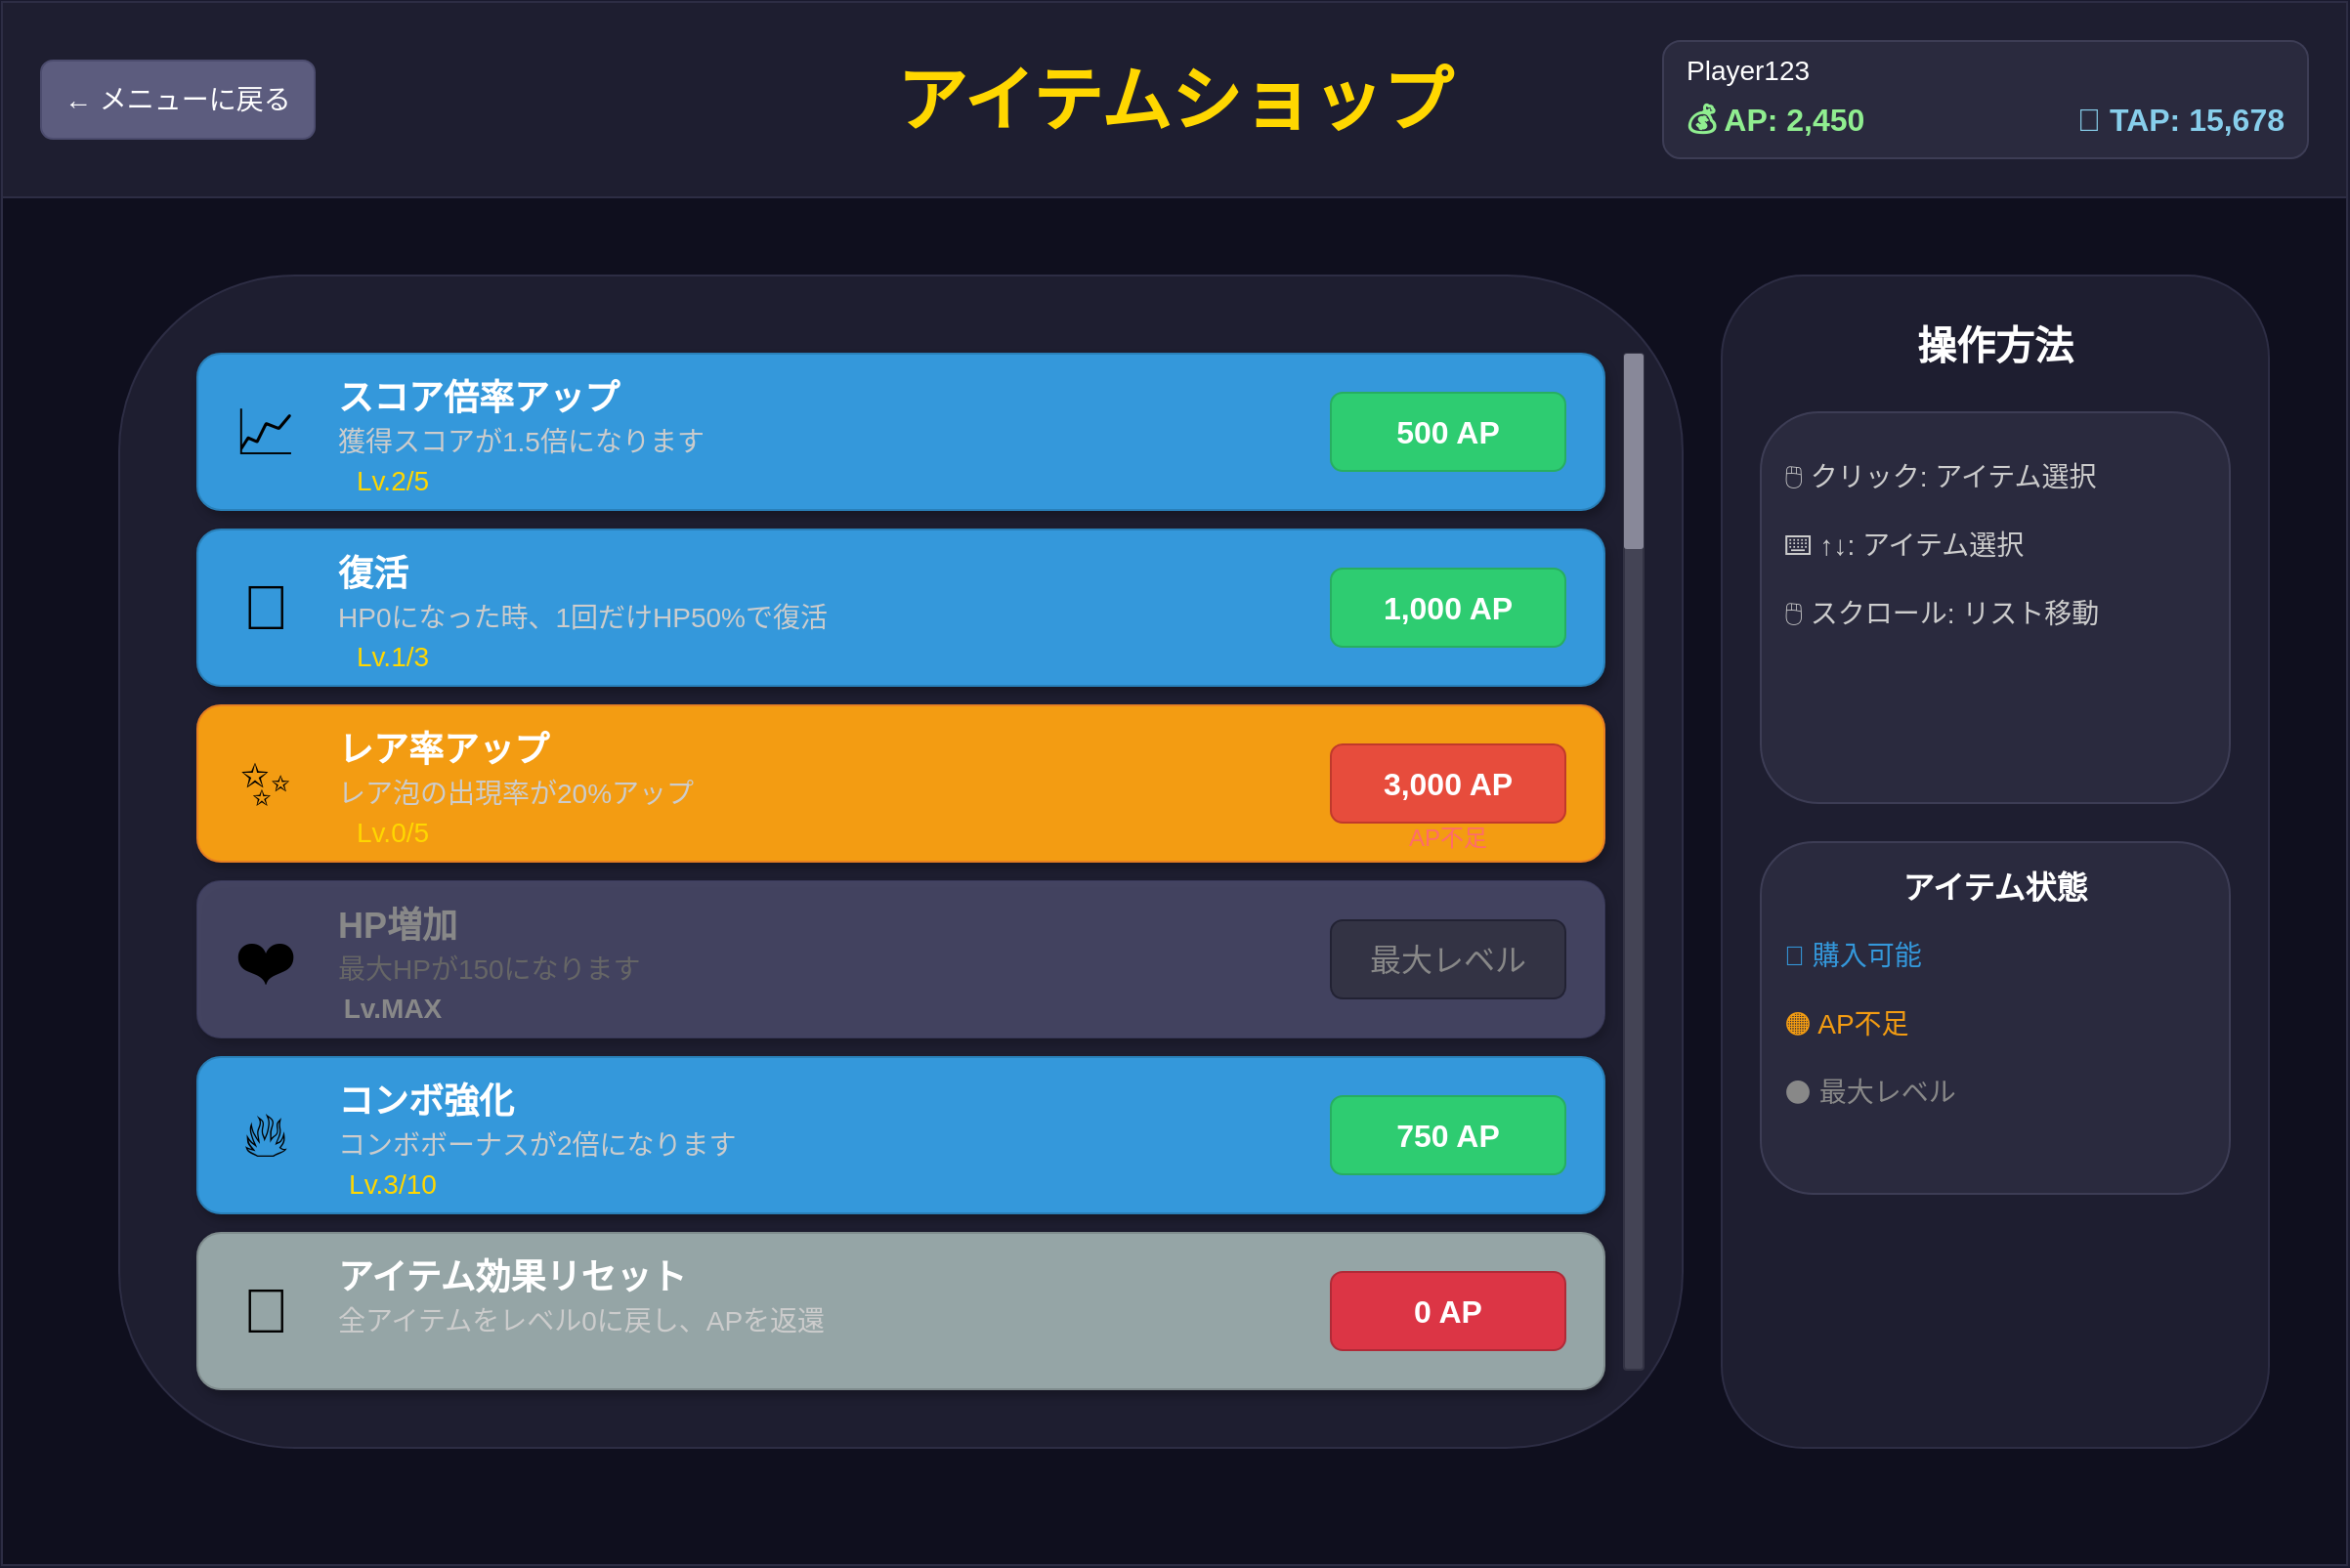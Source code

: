 <mxfile>
    <diagram id="shop-page-layout" name="ShopPage">
        <mxGraphModel dx="1254" dy="1169" grid="1" gridSize="10" guides="1" tooltips="1" connect="1" arrows="1" fold="1" page="1" pageScale="1" pageWidth="1200" pageHeight="800" background="#1a1a2e" math="0" shadow="0">
            <root>
                <mxCell id="0"/>
                <mxCell id="1" parent="0"/>
                <!-- 背景コンテナ -->
                <mxCell id="bg-container" value="" style="rounded=0;whiteSpace=wrap;html=1;fillColor=#0f0f1e;strokeColor=#2d2d44;" parent="1" vertex="1">
                    <mxGeometry x="0" y="0" width="1200" height="800" as="geometry"/>
                </mxCell>
                <!-- ヘッダー -->
                <mxCell id="header-bg" value="" style="rounded=0;whiteSpace=wrap;html=1;fillColor=#1e1e30;strokeColor=#2d2d44;" parent="1" vertex="1">
                    <mxGeometry x="0" y="0" width="1200" height="100" as="geometry"/>
                </mxCell>
                <mxCell id="page-title" value="アイテムショップ" style="text;html=1;strokeColor=none;fillColor=none;align=center;verticalAlign=middle;whiteSpace=wrap;rounded=0;fontSize=36;fontColor=#ffd700;fontStyle=1;" parent="1" vertex="1">
                    <mxGeometry x="450" y="30" width="300" height="40" as="geometry"/>
                </mxCell>
                <mxCell id="back-btn" value="← メニューに戻る" style="rounded=1;whiteSpace=wrap;html=1;fillColor=#5c5c7e;strokeColor=#4c4c6e;fontSize=14;fontColor=#ffffff;" parent="1" vertex="1">
                    <mxGeometry x="20" y="30" width="140" height="40" as="geometry"/>
                </mxCell>
                <!-- ユーザー情報 -->
                <mxCell id="user-info-container" value="" style="rounded=1;whiteSpace=wrap;html=1;fillColor=#2a2a3e;strokeColor=#3d3d55;" parent="1" vertex="1">
                    <mxGeometry x="850" y="20" width="330" height="60" as="geometry"/>
                </mxCell>
                <mxCell id="user-name" value="Player123" style="text;html=1;strokeColor=none;fillColor=none;align=left;verticalAlign=middle;whiteSpace=wrap;rounded=0;fontSize=14;fontColor=#ffffff;" parent="1" vertex="1">
                    <mxGeometry x="860" y="25" width="150" height="20" as="geometry"/>
                </mxCell>
                <mxCell id="ap-display" value="💰 AP: 2,450" style="text;html=1;strokeColor=none;fillColor=none;align=left;verticalAlign=middle;whiteSpace=wrap;rounded=0;fontSize=16;fontColor=#90ee90;fontStyle=1;" parent="1" vertex="1">
                    <mxGeometry x="860" y="50" width="150" height="20" as="geometry"/>
                </mxCell>
                <mxCell id="tap-display" value="💎 TAP: 15,678" style="text;html=1;strokeColor=none;fillColor=none;align=right;verticalAlign=middle;whiteSpace=wrap;rounded=0;fontSize=16;fontColor=#87ceeb;fontStyle=1;" parent="1" vertex="1">
                    <mxGeometry x="1020" y="50" width="150" height="20" as="geometry"/>
                </mxCell>
                <!-- メインコンテナ -->
                <mxCell id="main-container" value="" style="rounded=0;whiteSpace=wrap;html=1;fillColor=none;strokeColor=none;" parent="1" vertex="1">
                    <mxGeometry x="40" y="120" width="1120" height="640" as="geometry"/>
                </mxCell>
                <!-- アイテムリストエリア -->
                <mxCell id="items-scroll-area" value="" style="rounded=1;whiteSpace=wrap;html=1;fillColor=#1e1e30;strokeColor=#2d2d44;" parent="1" vertex="1">
                    <mxGeometry x="60" y="140" width="800" height="600" as="geometry"/>
                </mxCell>
                <mxCell id="items-container" value="" style="rounded=0;whiteSpace=wrap;html=1;fillColor=none;strokeColor=none;" parent="1" vertex="1">
                    <mxGeometry x="80" y="160" width="760" height="560" as="geometry"/>
                </mxCell>
                <!-- アイテムカード1：スコア倍率アップ -->
                <mxCell id="item-1" value="" style="rounded=1;whiteSpace=wrap;html=1;fillColor=#3498db;strokeColor=#2980b9;shadow=1;" parent="1" vertex="1">
                    <mxGeometry x="100" y="180" width="720" height="80" as="geometry"/>
                </mxCell>
                <mxCell id="item-1-icon" value="📈" style="text;html=1;strokeColor=none;fillColor=none;align=center;verticalAlign=middle;whiteSpace=wrap;rounded=0;fontSize=32;" parent="1" vertex="1">
                    <mxGeometry x="110" y="195" width="50" height="50" as="geometry"/>
                </mxCell>
                <mxCell id="item-1-name" value="スコア倍率アップ" style="text;html=1;strokeColor=none;fillColor=none;align=left;verticalAlign=middle;whiteSpace=wrap;rounded=0;fontSize=18;fontColor=#ffffff;fontStyle=1;" parent="1" vertex="1">
                    <mxGeometry x="170" y="190" width="200" height="25" as="geometry"/>
                </mxCell>
                <mxCell id="item-1-desc" value="獲得スコアが1.5倍になります" style="text;html=1;strokeColor=none;fillColor=none;align=left;verticalAlign=middle;whiteSpace=wrap;rounded=0;fontSize=14;fontColor=#cccccc;" parent="1" vertex="1">
                    <mxGeometry x="170" y="215" width="300" height="20" as="geometry"/>
                </mxCell>
                <mxCell id="item-1-level" value="Lv.2/5" style="text;html=1;strokeColor=none;fillColor=none;align=center;verticalAlign=middle;whiteSpace=wrap;rounded=0;fontSize=14;fontColor=#ffd700;" parent="1" vertex="1">
                    <mxGeometry x="170" y="235" width="60" height="20" as="geometry"/>
                </mxCell>
                <mxCell id="item-1-cost" value="500 AP" style="rounded=1;whiteSpace=wrap;html=1;fillColor=#2ecc71;strokeColor=#27ae60;fontSize=16;fontColor=#ffffff;fontStyle=1;" parent="1" vertex="1">
                    <mxGeometry x="680" y="200" width="120" height="40" as="geometry"/>
                </mxCell>
                <!-- アイテムカード2：復活 -->
                <mxCell id="item-2" value="" style="rounded=1;whiteSpace=wrap;html=1;fillColor=#3498db;strokeColor=#2980b9;shadow=1;" parent="1" vertex="1">
                    <mxGeometry x="100" y="270" width="720" height="80" as="geometry"/>
                </mxCell>
                <mxCell id="item-2-icon" value="💖" style="text;html=1;strokeColor=none;fillColor=none;align=center;verticalAlign=middle;whiteSpace=wrap;rounded=0;fontSize=32;" parent="1" vertex="1">
                    <mxGeometry x="110" y="285" width="50" height="50" as="geometry"/>
                </mxCell>
                <mxCell id="item-2-name" value="復活" style="text;html=1;strokeColor=none;fillColor=none;align=left;verticalAlign=middle;whiteSpace=wrap;rounded=0;fontSize=18;fontColor=#ffffff;fontStyle=1;" parent="1" vertex="1">
                    <mxGeometry x="170" y="280" width="200" height="25" as="geometry"/>
                </mxCell>
                <mxCell id="item-2-desc" value="HP0になった時、1回だけHP50%で復活" style="text;html=1;strokeColor=none;fillColor=none;align=left;verticalAlign=middle;whiteSpace=wrap;rounded=0;fontSize=14;fontColor=#cccccc;" parent="1" vertex="1">
                    <mxGeometry x="170" y="305" width="300" height="20" as="geometry"/>
                </mxCell>
                <mxCell id="item-2-level" value="Lv.1/3" style="text;html=1;strokeColor=none;fillColor=none;align=center;verticalAlign=middle;whiteSpace=wrap;rounded=0;fontSize=14;fontColor=#ffd700;" parent="1" vertex="1">
                    <mxGeometry x="170" y="325" width="60" height="20" as="geometry"/>
                </mxCell>
                <mxCell id="item-2-cost" value="1,000 AP" style="rounded=1;whiteSpace=wrap;html=1;fillColor=#2ecc71;strokeColor=#27ae60;fontSize=16;fontColor=#ffffff;fontStyle=1;" parent="1" vertex="1">
                    <mxGeometry x="680" y="290" width="120" height="40" as="geometry"/>
                </mxCell>
                <!-- アイテムカード3：レア率アップ -->
                <mxCell id="item-3" value="" style="rounded=1;whiteSpace=wrap;html=1;fillColor=#f39c12;strokeColor=#e67e22;shadow=1;" parent="1" vertex="1">
                    <mxGeometry x="100" y="360" width="720" height="80" as="geometry"/>
                </mxCell>
                <mxCell id="item-3-icon" value="✨" style="text;html=1;strokeColor=none;fillColor=none;align=center;verticalAlign=middle;whiteSpace=wrap;rounded=0;fontSize=32;" parent="1" vertex="1">
                    <mxGeometry x="110" y="375" width="50" height="50" as="geometry"/>
                </mxCell>
                <mxCell id="item-3-name" value="レア率アップ" style="text;html=1;strokeColor=none;fillColor=none;align=left;verticalAlign=middle;whiteSpace=wrap;rounded=0;fontSize=18;fontColor=#ffffff;fontStyle=1;" parent="1" vertex="1">
                    <mxGeometry x="170" y="370" width="200" height="25" as="geometry"/>
                </mxCell>
                <mxCell id="item-3-desc" value="レア泡の出現率が20%アップ" style="text;html=1;strokeColor=none;fillColor=none;align=left;verticalAlign=middle;whiteSpace=wrap;rounded=0;fontSize=14;fontColor=#cccccc;" parent="1" vertex="1">
                    <mxGeometry x="170" y="395" width="300" height="20" as="geometry"/>
                </mxCell>
                <mxCell id="item-3-level" value="Lv.0/5" style="text;html=1;strokeColor=none;fillColor=none;align=center;verticalAlign=middle;whiteSpace=wrap;rounded=0;fontSize=14;fontColor=#ffd700;" parent="1" vertex="1">
                    <mxGeometry x="170" y="415" width="60" height="20" as="geometry"/>
                </mxCell>
                <mxCell id="item-3-cost" value="3,000 AP" style="rounded=1;whiteSpace=wrap;html=1;fillColor=#e74c3c;strokeColor=#c0392b;fontSize=16;fontColor=#ffffff;fontStyle=1;" parent="1" vertex="1">
                    <mxGeometry x="680" y="380" width="120" height="40" as="geometry"/>
                </mxCell>
                <mxCell id="item-3-insufficient" value="AP不足" style="text;html=1;strokeColor=none;fillColor=none;align=center;verticalAlign=middle;whiteSpace=wrap;rounded=0;fontSize=12;fontColor=#ff6b6b;" parent="1" vertex="1">
                    <mxGeometry x="680" y="420" width="120" height="15" as="geometry"/>
                </mxCell>
                <!-- アイテムカード4：HP増加（最大レベル） -->
                <mxCell id="item-4" value="" style="rounded=1;whiteSpace=wrap;html=1;fillColor=#555577;strokeColor=#444466;shadow=1;opacity=70;" parent="1" vertex="1">
                    <mxGeometry x="100" y="450" width="720" height="80" as="geometry"/>
                </mxCell>
                <mxCell id="item-4-icon" value="❤️" style="text;html=1;strokeColor=none;fillColor=none;align=center;verticalAlign=middle;whiteSpace=wrap;rounded=0;fontSize=32;opacity=70;" parent="1" vertex="1">
                    <mxGeometry x="110" y="465" width="50" height="50" as="geometry"/>
                </mxCell>
                <mxCell id="item-4-name" value="HP増加" style="text;html=1;strokeColor=none;fillColor=none;align=left;verticalAlign=middle;whiteSpace=wrap;rounded=0;fontSize=18;fontColor=#888888;fontStyle=1;" parent="1" vertex="1">
                    <mxGeometry x="170" y="460" width="200" height="25" as="geometry"/>
                </mxCell>
                <mxCell id="item-4-desc" value="最大HPが150になります" style="text;html=1;strokeColor=none;fillColor=none;align=left;verticalAlign=middle;whiteSpace=wrap;rounded=0;fontSize=14;fontColor=#666666;" parent="1" vertex="1">
                    <mxGeometry x="170" y="485" width="300" height="20" as="geometry"/>
                </mxCell>
                <mxCell id="item-4-level" value="Lv.MAX" style="text;html=1;strokeColor=none;fillColor=none;align=center;verticalAlign=middle;whiteSpace=wrap;rounded=0;fontSize=14;fontColor=#888888;fontStyle=1;" parent="1" vertex="1">
                    <mxGeometry x="170" y="505" width="60" height="20" as="geometry"/>
                </mxCell>
                <mxCell id="item-4-maxed" value="最大レベル" style="rounded=1;whiteSpace=wrap;html=1;fillColor=#333344;strokeColor=#222233;fontSize=16;fontColor=#888888;" parent="1" vertex="1">
                    <mxGeometry x="680" y="470" width="120" height="40" as="geometry"/>
                </mxCell>
                <!-- アイテムカード5：コンボ強化 -->
                <mxCell id="item-5" value="" style="rounded=1;whiteSpace=wrap;html=1;fillColor=#3498db;strokeColor=#2980b9;shadow=1;" parent="1" vertex="1">
                    <mxGeometry x="100" y="540" width="720" height="80" as="geometry"/>
                </mxCell>
                <mxCell id="item-5-icon" value="🔥" style="text;html=1;strokeColor=none;fillColor=none;align=center;verticalAlign=middle;whiteSpace=wrap;rounded=0;fontSize=32;" parent="1" vertex="1">
                    <mxGeometry x="110" y="555" width="50" height="50" as="geometry"/>
                </mxCell>
                <mxCell id="item-5-name" value="コンボ強化" style="text;html=1;strokeColor=none;fillColor=none;align=left;verticalAlign=middle;whiteSpace=wrap;rounded=0;fontSize=18;fontColor=#ffffff;fontStyle=1;" parent="1" vertex="1">
                    <mxGeometry x="170" y="550" width="200" height="25" as="geometry"/>
                </mxCell>
                <mxCell id="item-5-desc" value="コンボボーナスが2倍になります" style="text;html=1;strokeColor=none;fillColor=none;align=left;verticalAlign=middle;whiteSpace=wrap;rounded=0;fontSize=14;fontColor=#cccccc;" parent="1" vertex="1">
                    <mxGeometry x="170" y="575" width="300" height="20" as="geometry"/>
                </mxCell>
                <mxCell id="item-5-level" value="Lv.3/10" style="text;html=1;strokeColor=none;fillColor=none;align=center;verticalAlign=middle;whiteSpace=wrap;rounded=0;fontSize=14;fontColor=#ffd700;" parent="1" vertex="1">
                    <mxGeometry x="170" y="595" width="60" height="20" as="geometry"/>
                </mxCell>
                <mxCell id="item-5-cost" value="750 AP" style="rounded=1;whiteSpace=wrap;html=1;fillColor=#2ecc71;strokeColor=#27ae60;fontSize=16;fontColor=#ffffff;fontStyle=1;" parent="1" vertex="1">
                    <mxGeometry x="680" y="560" width="120" height="40" as="geometry"/>
                </mxCell>
                <!-- アイテムカード6：リセット -->
                <mxCell id="item-6" value="" style="rounded=1;whiteSpace=wrap;html=1;fillColor=#95a5a6;strokeColor=#7f8c8d;shadow=1;" parent="1" vertex="1">
                    <mxGeometry x="100" y="630" width="720" height="80" as="geometry"/>
                </mxCell>
                <mxCell id="item-6-icon" value="🔄" style="text;html=1;strokeColor=none;fillColor=none;align=center;verticalAlign=middle;whiteSpace=wrap;rounded=0;fontSize=32;" parent="1" vertex="1">
                    <mxGeometry x="110" y="645" width="50" height="50" as="geometry"/>
                </mxCell>
                <mxCell id="item-6-name" value="アイテム効果リセット" style="text;html=1;strokeColor=none;fillColor=none;align=left;verticalAlign=middle;whiteSpace=wrap;rounded=0;fontSize=18;fontColor=#ffffff;fontStyle=1;" parent="1" vertex="1">
                    <mxGeometry x="170" y="640" width="200" height="25" as="geometry"/>
                </mxCell>
                <mxCell id="item-6-desc" value="全アイテムをレベル0に戻し、APを返還" style="text;html=1;strokeColor=none;fillColor=none;align=left;verticalAlign=middle;whiteSpace=wrap;rounded=0;fontSize=14;fontColor=#cccccc;" parent="1" vertex="1">
                    <mxGeometry x="170" y="665" width="300" height="20" as="geometry"/>
                </mxCell>
                <mxCell id="item-6-cost" value="0 AP" style="rounded=1;whiteSpace=wrap;html=1;fillColor=#dc3545;strokeColor=#b02a37;fontSize=16;fontColor=#ffffff;fontStyle=1;" parent="1" vertex="1">
                    <mxGeometry x="680" y="650" width="120" height="40" as="geometry"/>
                </mxCell>
                <!-- スクロールバー -->
                <mxCell id="scrollbar" value="" style="rounded=1;whiteSpace=wrap;html=1;fillColor=#444455;strokeColor=#333344;" parent="1" vertex="1">
                    <mxGeometry x="830" y="180" width="10" height="520" as="geometry"/>
                </mxCell>
                <mxCell id="scrollbar-thumb" value="" style="rounded=1;whiteSpace=wrap;html=1;fillColor=#888899;strokeColor=none;" parent="1" vertex="1">
                    <mxGeometry x="830" y="180" width="10" height="100" as="geometry"/>
                </mxCell>
                <!-- 右側：操作説明 -->
                <mxCell id="help-panel" value="" style="rounded=1;whiteSpace=wrap;html=1;fillColor=#1e1e30;strokeColor=#2d2d44;" parent="1" vertex="1">
                    <mxGeometry x="880" y="140" width="280" height="600" as="geometry"/>
                </mxCell>
                <mxCell id="help-title" value="操作方法" style="text;html=1;strokeColor=none;fillColor=none;align=center;verticalAlign=middle;whiteSpace=wrap;rounded=0;fontSize=20;fontColor=#ffffff;fontStyle=1;" parent="1" vertex="1">
                    <mxGeometry x="880" y="160" width="280" height="30" as="geometry"/>
                </mxCell>
                <!-- 操作説明 -->
                <mxCell id="controls-box" value="" style="rounded=1;whiteSpace=wrap;html=1;fillColor=#2a2a3e;strokeColor=#3d3d55;" parent="1" vertex="1">
                    <mxGeometry x="900" y="210" width="240" height="200" as="geometry"/>
                </mxCell>
                <mxCell id="control-1" value="🖱️ クリック: アイテム選択" style="text;html=1;strokeColor=none;fillColor=none;align=left;verticalAlign=middle;whiteSpace=wrap;rounded=0;fontSize=14;fontColor=#cccccc;" parent="1" vertex="1">
                    <mxGeometry x="910" y="230" width="220" height="25" as="geometry"/>
                </mxCell>
                <mxCell id="control-2" value="⌨️ ↑↓: アイテム選択" style="text;html=1;strokeColor=none;fillColor=none;align=left;verticalAlign=middle;whiteSpace=wrap;rounded=0;fontSize=14;fontColor=#cccccc;" parent="1" vertex="1">
                    <mxGeometry x="910" y="265" width="220" height="25" as="geometry"/>
                </mxCell>
                <mxCell id="control-5" value="🖱️ スクロール: リスト移動" style="text;html=1;strokeColor=none;fillColor=none;align=left;verticalAlign=middle;whiteSpace=wrap;rounded=0;fontSize=14;fontColor=#cccccc;" parent="1" vertex="1">
                    <mxGeometry x="910" y="300" width="220" height="25" as="geometry"/>
                </mxCell>
                <!-- 色説明 -->
                <mxCell id="color-guide" value="" style="rounded=1;whiteSpace=wrap;html=1;fillColor=#2a2a3e;strokeColor=#3d3d55;" parent="1" vertex="1">
                    <mxGeometry x="900" y="430" width="240" height="180" as="geometry"/>
                </mxCell>
                <mxCell id="color-title" value="アイテム状態" style="text;html=1;strokeColor=none;fillColor=none;align=center;verticalAlign=middle;whiteSpace=wrap;rounded=0;fontSize=16;fontColor=#ffffff;fontStyle=1;" parent="1" vertex="1">
                    <mxGeometry x="900" y="440" width="240" height="25" as="geometry"/>
                </mxCell>
                <mxCell id="color-1" value="🔵 購入可能" style="text;html=1;strokeColor=none;fillColor=none;align=left;verticalAlign=middle;whiteSpace=wrap;rounded=0;fontSize=14;fontColor=#3498db;" parent="1" vertex="1">
                    <mxGeometry x="910" y="475" width="220" height="25" as="geometry"/>
                </mxCell>
                <mxCell id="color-2" value="🟠 AP不足" style="text;html=1;strokeColor=none;fillColor=none;align=left;verticalAlign=middle;whiteSpace=wrap;rounded=0;fontSize=14;fontColor=#f39c12;" parent="1" vertex="1">
                    <mxGeometry x="910" y="510" width="220" height="25" as="geometry"/>
                </mxCell>
                <mxCell id="color-3" value="⚫ 最大レベル" style="text;html=1;strokeColor=none;fillColor=none;align=left;verticalAlign=middle;whiteSpace=wrap;rounded=0;fontSize=14;fontColor=#888888;" parent="1" vertex="1">
                    <mxGeometry x="910" y="545" width="220" height="25" as="geometry"/>
                </mxCell>
            </root>
        </mxGraphModel>
    </diagram>
</mxfile>